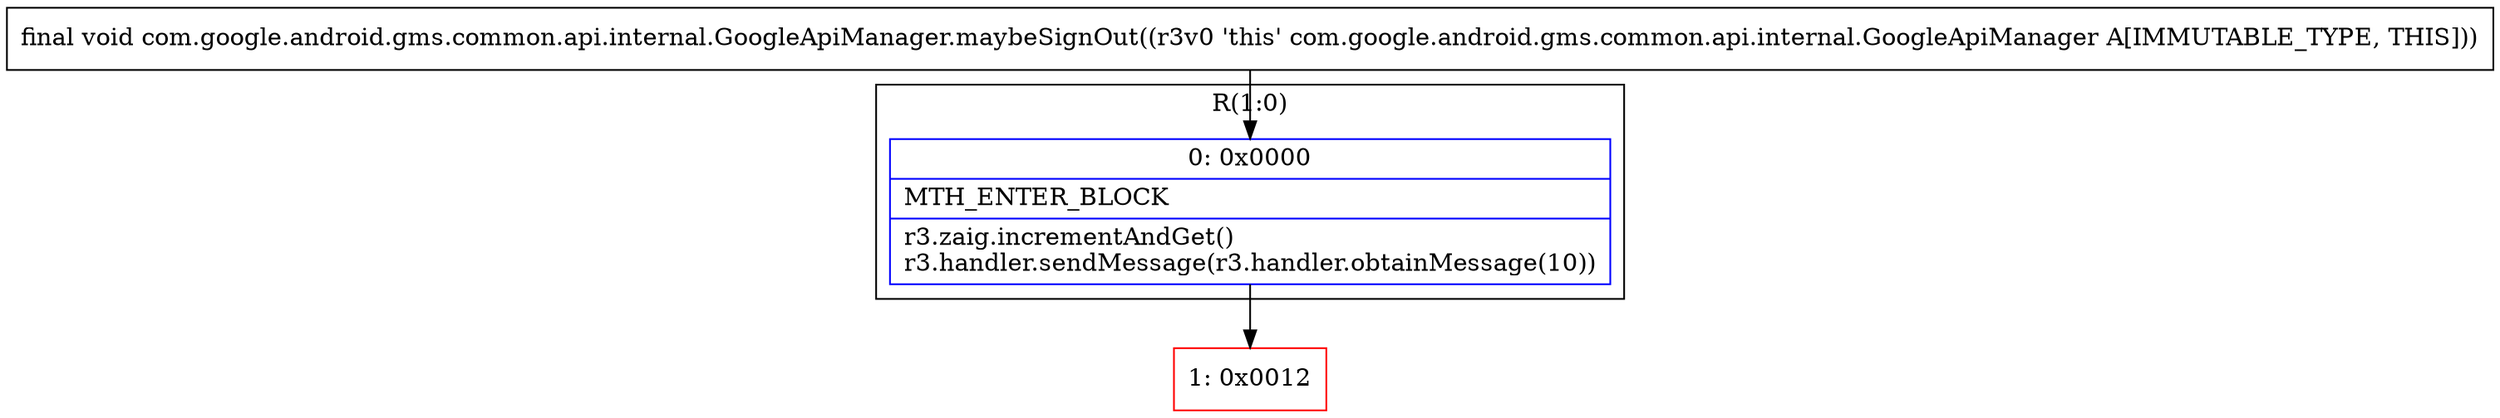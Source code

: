 digraph "CFG forcom.google.android.gms.common.api.internal.GoogleApiManager.maybeSignOut()V" {
subgraph cluster_Region_2015420625 {
label = "R(1:0)";
node [shape=record,color=blue];
Node_0 [shape=record,label="{0\:\ 0x0000|MTH_ENTER_BLOCK\l|r3.zaig.incrementAndGet()\lr3.handler.sendMessage(r3.handler.obtainMessage(10))\l}"];
}
Node_1 [shape=record,color=red,label="{1\:\ 0x0012}"];
MethodNode[shape=record,label="{final void com.google.android.gms.common.api.internal.GoogleApiManager.maybeSignOut((r3v0 'this' com.google.android.gms.common.api.internal.GoogleApiManager A[IMMUTABLE_TYPE, THIS])) }"];
MethodNode -> Node_0;
Node_0 -> Node_1;
}

